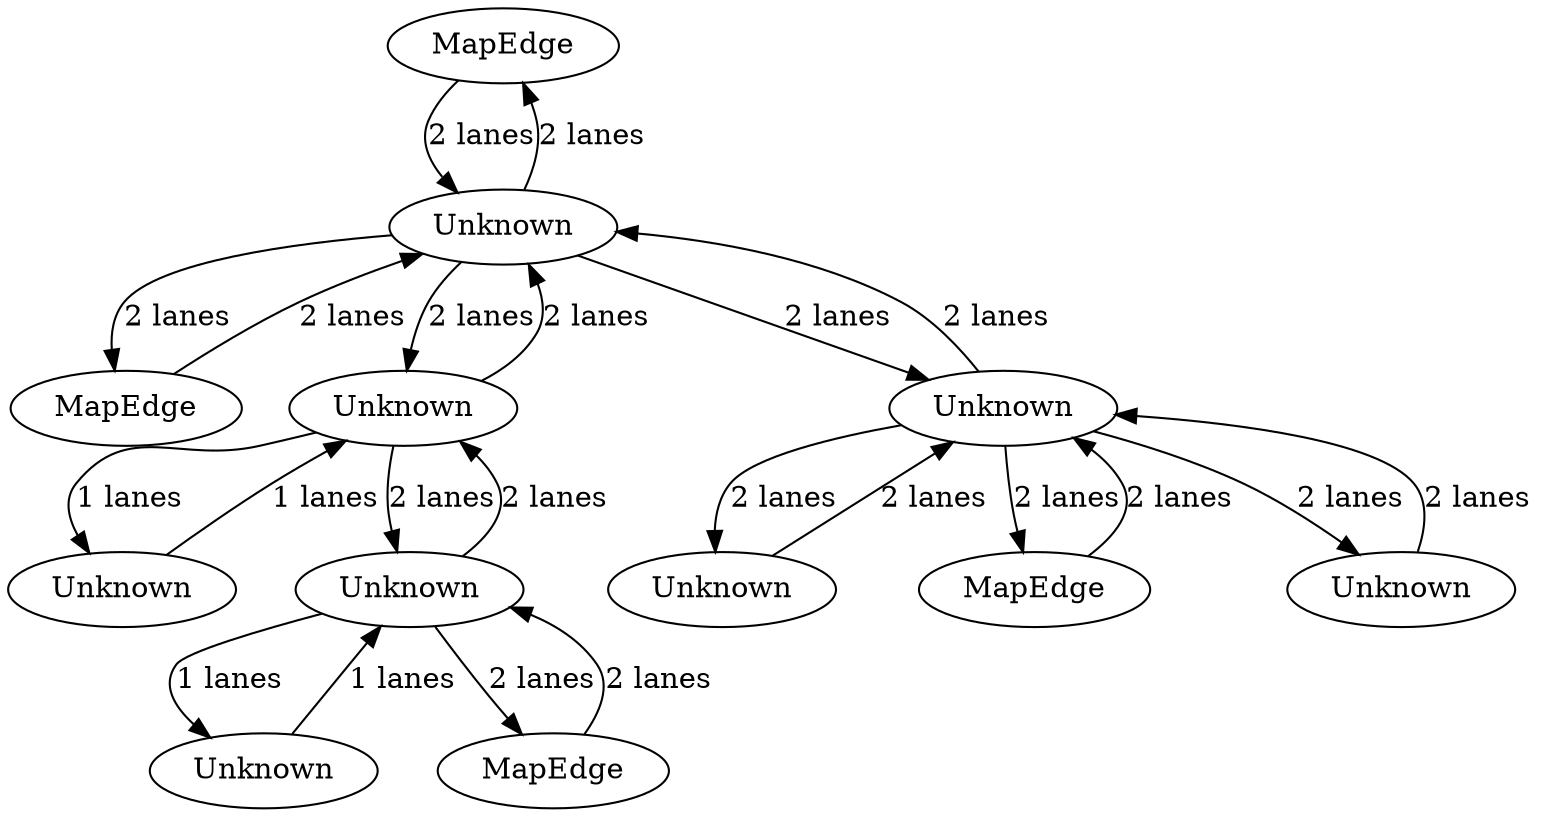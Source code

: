 digraph {
    0 [ label = "MapEdge" ]
    1 [ label = "Unknown" ]
    2 [ label = "MapEdge" ]
    3 [ label = "MapEdge" ]
    4 [ label = "Unknown" ]
    5 [ label = "Unknown" ]
    6 [ label = "Unknown" ]
    7 [ label = "Unknown" ]
    8 [ label = "Unknown" ]
    9 [ label = "MapEdge" ]
    10 [ label = "Unknown" ]
    11 [ label = "Unknown" ]
    4 -> 5 [ label = "1 lanes" ]
    5 -> 4 [ label = "1 lanes" ]
    3 -> 10 [ label = "2 lanes" ]
    10 -> 3 [ label = "2 lanes" ]
    11 -> 2 [ label = "2 lanes" ]
    2 -> 11 [ label = "2 lanes" ]
    10 -> 11 [ label = "2 lanes" ]
    11 -> 10 [ label = "2 lanes" ]
    0 -> 10 [ label = "2 lanes" ]
    10 -> 0 [ label = "2 lanes" ]
    10 -> 4 [ label = "2 lanes" ]
    4 -> 10 [ label = "2 lanes" ]
    4 -> 7 [ label = "2 lanes" ]
    7 -> 4 [ label = "2 lanes" ]
    7 -> 9 [ label = "2 lanes" ]
    9 -> 7 [ label = "2 lanes" ]
    1 -> 11 [ label = "2 lanes" ]
    11 -> 1 [ label = "2 lanes" ]
    11 -> 8 [ label = "2 lanes" ]
    8 -> 11 [ label = "2 lanes" ]
    7 -> 6 [ label = "1 lanes" ]
    6 -> 7 [ label = "1 lanes" ]
}
